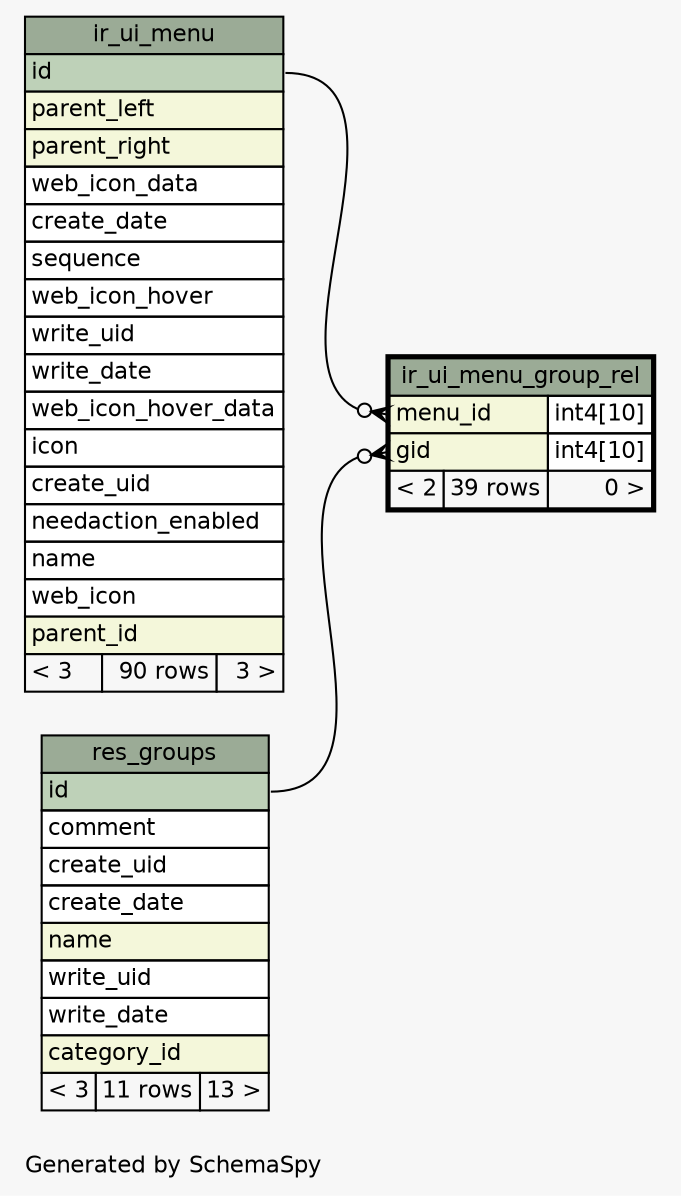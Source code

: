 // dot 2.36.0 on Linux 3.13.0-68-generic
// SchemaSpy rev 590
digraph "oneDegreeRelationshipsDiagram" {
  graph [
    rankdir="RL"
    bgcolor="#f7f7f7"
    label="\nGenerated by SchemaSpy"
    labeljust="l"
    nodesep="0.18"
    ranksep="0.46"
    fontname="Helvetica"
    fontsize="11"
  ];
  node [
    fontname="Helvetica"
    fontsize="11"
    shape="plaintext"
  ];
  edge [
    arrowsize="0.8"
  ];
  "ir_ui_menu_group_rel":"gid":w -> "res_groups":"id":e [arrowhead=none dir=back arrowtail=crowodot];
  "ir_ui_menu_group_rel":"menu_id":w -> "ir_ui_menu":"id":e [arrowhead=none dir=back arrowtail=crowodot];
  "ir_ui_menu" [
    label=<
    <TABLE BORDER="0" CELLBORDER="1" CELLSPACING="0" BGCOLOR="#ffffff">
      <TR><TD COLSPAN="3" BGCOLOR="#9bab96" ALIGN="CENTER">ir_ui_menu</TD></TR>
      <TR><TD PORT="id" COLSPAN="3" BGCOLOR="#bed1b8" ALIGN="LEFT">id</TD></TR>
      <TR><TD PORT="parent_left" COLSPAN="3" BGCOLOR="#f4f7da" ALIGN="LEFT">parent_left</TD></TR>
      <TR><TD PORT="parent_right" COLSPAN="3" BGCOLOR="#f4f7da" ALIGN="LEFT">parent_right</TD></TR>
      <TR><TD PORT="web_icon_data" COLSPAN="3" ALIGN="LEFT">web_icon_data</TD></TR>
      <TR><TD PORT="create_date" COLSPAN="3" ALIGN="LEFT">create_date</TD></TR>
      <TR><TD PORT="sequence" COLSPAN="3" ALIGN="LEFT">sequence</TD></TR>
      <TR><TD PORT="web_icon_hover" COLSPAN="3" ALIGN="LEFT">web_icon_hover</TD></TR>
      <TR><TD PORT="write_uid" COLSPAN="3" ALIGN="LEFT">write_uid</TD></TR>
      <TR><TD PORT="write_date" COLSPAN="3" ALIGN="LEFT">write_date</TD></TR>
      <TR><TD PORT="web_icon_hover_data" COLSPAN="3" ALIGN="LEFT">web_icon_hover_data</TD></TR>
      <TR><TD PORT="icon" COLSPAN="3" ALIGN="LEFT">icon</TD></TR>
      <TR><TD PORT="create_uid" COLSPAN="3" ALIGN="LEFT">create_uid</TD></TR>
      <TR><TD PORT="needaction_enabled" COLSPAN="3" ALIGN="LEFT">needaction_enabled</TD></TR>
      <TR><TD PORT="name" COLSPAN="3" ALIGN="LEFT">name</TD></TR>
      <TR><TD PORT="web_icon" COLSPAN="3" ALIGN="LEFT">web_icon</TD></TR>
      <TR><TD PORT="parent_id" COLSPAN="3" BGCOLOR="#f4f7da" ALIGN="LEFT">parent_id</TD></TR>
      <TR><TD ALIGN="LEFT" BGCOLOR="#f7f7f7">&lt; 3</TD><TD ALIGN="RIGHT" BGCOLOR="#f7f7f7">90 rows</TD><TD ALIGN="RIGHT" BGCOLOR="#f7f7f7">3 &gt;</TD></TR>
    </TABLE>>
    URL="ir_ui_menu.html"
    tooltip="ir_ui_menu"
  ];
  "ir_ui_menu_group_rel" [
    label=<
    <TABLE BORDER="2" CELLBORDER="1" CELLSPACING="0" BGCOLOR="#ffffff">
      <TR><TD COLSPAN="3" BGCOLOR="#9bab96" ALIGN="CENTER">ir_ui_menu_group_rel</TD></TR>
      <TR><TD PORT="menu_id" COLSPAN="2" BGCOLOR="#f4f7da" ALIGN="LEFT">menu_id</TD><TD PORT="menu_id.type" ALIGN="LEFT">int4[10]</TD></TR>
      <TR><TD PORT="gid" COLSPAN="2" BGCOLOR="#f4f7da" ALIGN="LEFT">gid</TD><TD PORT="gid.type" ALIGN="LEFT">int4[10]</TD></TR>
      <TR><TD ALIGN="LEFT" BGCOLOR="#f7f7f7">&lt; 2</TD><TD ALIGN="RIGHT" BGCOLOR="#f7f7f7">39 rows</TD><TD ALIGN="RIGHT" BGCOLOR="#f7f7f7">0 &gt;</TD></TR>
    </TABLE>>
    URL="ir_ui_menu_group_rel.html"
    tooltip="ir_ui_menu_group_rel"
  ];
  "res_groups" [
    label=<
    <TABLE BORDER="0" CELLBORDER="1" CELLSPACING="0" BGCOLOR="#ffffff">
      <TR><TD COLSPAN="3" BGCOLOR="#9bab96" ALIGN="CENTER">res_groups</TD></TR>
      <TR><TD PORT="id" COLSPAN="3" BGCOLOR="#bed1b8" ALIGN="LEFT">id</TD></TR>
      <TR><TD PORT="comment" COLSPAN="3" ALIGN="LEFT">comment</TD></TR>
      <TR><TD PORT="create_uid" COLSPAN="3" ALIGN="LEFT">create_uid</TD></TR>
      <TR><TD PORT="create_date" COLSPAN="3" ALIGN="LEFT">create_date</TD></TR>
      <TR><TD PORT="name" COLSPAN="3" BGCOLOR="#f4f7da" ALIGN="LEFT">name</TD></TR>
      <TR><TD PORT="write_uid" COLSPAN="3" ALIGN="LEFT">write_uid</TD></TR>
      <TR><TD PORT="write_date" COLSPAN="3" ALIGN="LEFT">write_date</TD></TR>
      <TR><TD PORT="category_id" COLSPAN="3" BGCOLOR="#f4f7da" ALIGN="LEFT">category_id</TD></TR>
      <TR><TD ALIGN="LEFT" BGCOLOR="#f7f7f7">&lt; 3</TD><TD ALIGN="RIGHT" BGCOLOR="#f7f7f7">11 rows</TD><TD ALIGN="RIGHT" BGCOLOR="#f7f7f7">13 &gt;</TD></TR>
    </TABLE>>
    URL="res_groups.html"
    tooltip="res_groups"
  ];
}
